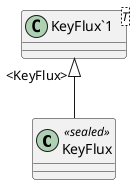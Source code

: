 @startuml
class KeyFlux <<sealed>> {
}
class "KeyFlux`1"<T> {
}
"KeyFlux`1" "<KeyFlux>" <|-- KeyFlux
@enduml
